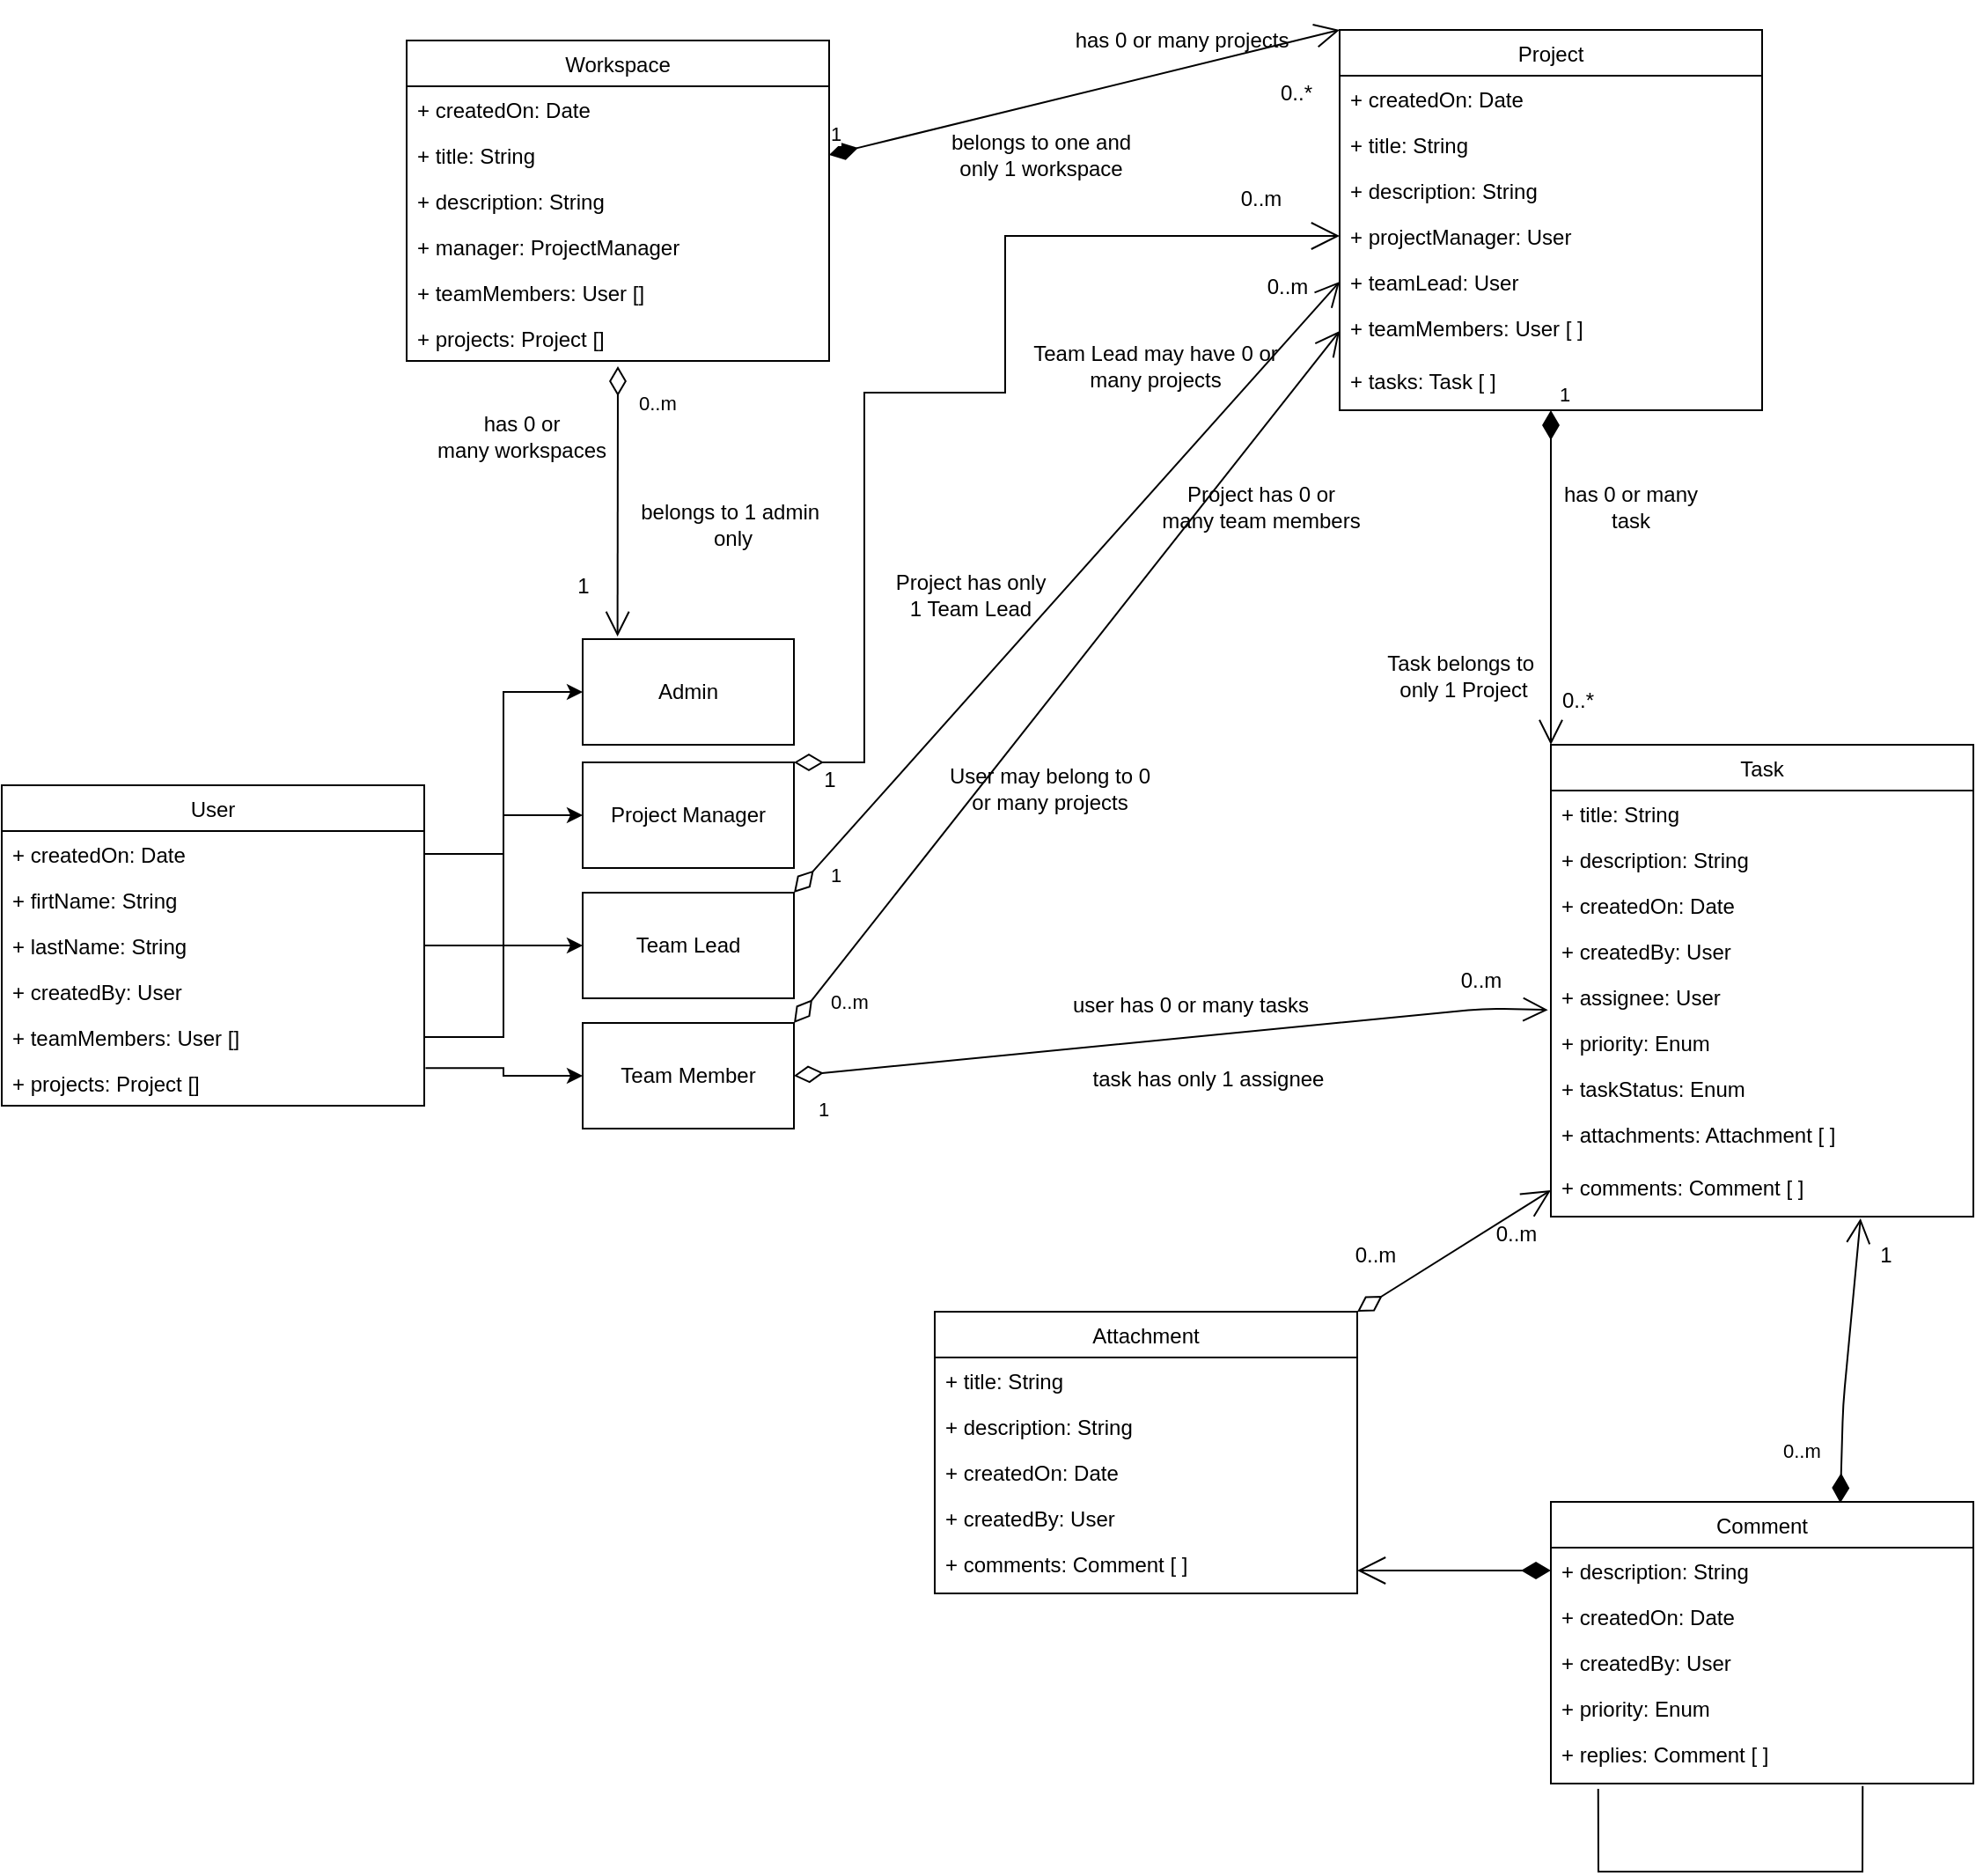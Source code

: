 <mxfile version="13.9.9" type="device"><diagram name="Page-1" id="c4acf3e9-155e-7222-9cf6-157b1a14988f"><mxGraphModel dx="2055" dy="1787" grid="1" gridSize="10" guides="1" tooltips="1" connect="1" arrows="1" fold="1" page="1" pageScale="1" pageWidth="850" pageHeight="1100" background="#ffffff" math="0" shadow="0"><root><mxCell id="0"/><mxCell id="1" parent="0"/><mxCell id="K55S2axV9dBQl9HVLlGH-17" value="Workspace" style="swimlane;fontStyle=0;childLayout=stackLayout;horizontal=1;startSize=26;fillColor=none;horizontalStack=0;resizeParent=1;resizeParentMax=0;resizeLast=0;collapsible=1;marginBottom=0;" parent="1" vertex="1"><mxGeometry x="20" y="-40" width="240" height="182" as="geometry"/></mxCell><mxCell id="K55S2axV9dBQl9HVLlGH-18" value="+ createdOn: Date" style="text;strokeColor=none;fillColor=none;align=left;verticalAlign=top;spacingLeft=4;spacingRight=4;overflow=hidden;rotatable=0;points=[[0,0.5],[1,0.5]];portConstraint=eastwest;" parent="K55S2axV9dBQl9HVLlGH-17" vertex="1"><mxGeometry y="26" width="240" height="26" as="geometry"/></mxCell><mxCell id="K55S2axV9dBQl9HVLlGH-19" value="+ title: String" style="text;strokeColor=none;fillColor=none;align=left;verticalAlign=top;spacingLeft=4;spacingRight=4;overflow=hidden;rotatable=0;points=[[0,0.5],[1,0.5]];portConstraint=eastwest;" parent="K55S2axV9dBQl9HVLlGH-17" vertex="1"><mxGeometry y="52" width="240" height="26" as="geometry"/></mxCell><mxCell id="K55S2axV9dBQl9HVLlGH-20" value="+ description: String" style="text;strokeColor=none;fillColor=none;align=left;verticalAlign=top;spacingLeft=4;spacingRight=4;overflow=hidden;rotatable=0;points=[[0,0.5],[1,0.5]];portConstraint=eastwest;" parent="K55S2axV9dBQl9HVLlGH-17" vertex="1"><mxGeometry y="78" width="240" height="26" as="geometry"/></mxCell><mxCell id="K55S2axV9dBQl9HVLlGH-34" value="+ manager: ProjectManager" style="text;strokeColor=none;fillColor=none;align=left;verticalAlign=top;spacingLeft=4;spacingRight=4;overflow=hidden;rotatable=0;points=[[0,0.5],[1,0.5]];portConstraint=eastwest;" parent="K55S2axV9dBQl9HVLlGH-17" vertex="1"><mxGeometry y="104" width="240" height="26" as="geometry"/></mxCell><mxCell id="K55S2axV9dBQl9HVLlGH-21" value="+ teamMembers: User []" style="text;strokeColor=none;fillColor=none;align=left;verticalAlign=top;spacingLeft=4;spacingRight=4;overflow=hidden;rotatable=0;points=[[0,0.5],[1,0.5]];portConstraint=eastwest;" parent="K55S2axV9dBQl9HVLlGH-17" vertex="1"><mxGeometry y="130" width="240" height="26" as="geometry"/></mxCell><mxCell id="K55S2axV9dBQl9HVLlGH-33" value="+ projects: Project []" style="text;strokeColor=none;fillColor=none;align=left;verticalAlign=top;spacingLeft=4;spacingRight=4;overflow=hidden;rotatable=0;points=[[0,0.5],[1,0.5]];portConstraint=eastwest;" parent="K55S2axV9dBQl9HVLlGH-17" vertex="1"><mxGeometry y="156" width="240" height="26" as="geometry"/></mxCell><mxCell id="K55S2axV9dBQl9HVLlGH-22" value="Project" style="swimlane;fontStyle=0;childLayout=stackLayout;horizontal=1;startSize=26;fillColor=none;horizontalStack=0;resizeParent=1;resizeParentMax=0;resizeLast=0;collapsible=1;marginBottom=0;" parent="1" vertex="1"><mxGeometry x="550" y="-46" width="240" height="216" as="geometry"/></mxCell><mxCell id="K55S2axV9dBQl9HVLlGH-23" value="+ createdOn: Date" style="text;strokeColor=none;fillColor=none;align=left;verticalAlign=top;spacingLeft=4;spacingRight=4;overflow=hidden;rotatable=0;points=[[0,0.5],[1,0.5]];portConstraint=eastwest;" parent="K55S2axV9dBQl9HVLlGH-22" vertex="1"><mxGeometry y="26" width="240" height="26" as="geometry"/></mxCell><mxCell id="K55S2axV9dBQl9HVLlGH-30" value="+ title: String" style="text;strokeColor=none;fillColor=none;align=left;verticalAlign=top;spacingLeft=4;spacingRight=4;overflow=hidden;rotatable=0;points=[[0,0.5],[1,0.5]];portConstraint=eastwest;" parent="K55S2axV9dBQl9HVLlGH-22" vertex="1"><mxGeometry y="52" width="240" height="26" as="geometry"/></mxCell><mxCell id="K55S2axV9dBQl9HVLlGH-36" value="+ description: String" style="text;strokeColor=none;fillColor=none;align=left;verticalAlign=top;spacingLeft=4;spacingRight=4;overflow=hidden;rotatable=0;points=[[0,0.5],[1,0.5]];portConstraint=eastwest;" parent="K55S2axV9dBQl9HVLlGH-22" vertex="1"><mxGeometry y="78" width="240" height="26" as="geometry"/></mxCell><mxCell id="K55S2axV9dBQl9HVLlGH-24" value="+ projectManager: User" style="text;strokeColor=none;fillColor=none;align=left;verticalAlign=top;spacingLeft=4;spacingRight=4;overflow=hidden;rotatable=0;points=[[0,0.5],[1,0.5]];portConstraint=eastwest;" parent="K55S2axV9dBQl9HVLlGH-22" vertex="1"><mxGeometry y="104" width="240" height="26" as="geometry"/></mxCell><mxCell id="K55S2axV9dBQl9HVLlGH-26" value="+ teamLead: User" style="text;strokeColor=none;fillColor=none;align=left;verticalAlign=top;spacingLeft=4;spacingRight=4;overflow=hidden;rotatable=0;points=[[0,0.5],[1,0.5]];portConstraint=eastwest;" parent="K55S2axV9dBQl9HVLlGH-22" vertex="1"><mxGeometry y="130" width="240" height="26" as="geometry"/></mxCell><mxCell id="K55S2axV9dBQl9HVLlGH-28" value="+ teamMembers: User [ ]" style="text;strokeColor=none;fillColor=none;align=left;verticalAlign=top;spacingLeft=4;spacingRight=4;overflow=hidden;rotatable=0;points=[[0,0.5],[1,0.5]];portConstraint=eastwest;" parent="K55S2axV9dBQl9HVLlGH-22" vertex="1"><mxGeometry y="156" width="240" height="30" as="geometry"/></mxCell><mxCell id="K55S2axV9dBQl9HVLlGH-29" value="+ tasks: Task [ ]" style="text;strokeColor=none;fillColor=none;align=left;verticalAlign=top;spacingLeft=4;spacingRight=4;overflow=hidden;rotatable=0;points=[[0,0.5],[1,0.5]];portConstraint=eastwest;" parent="K55S2axV9dBQl9HVLlGH-22" vertex="1"><mxGeometry y="186" width="240" height="30" as="geometry"/></mxCell><mxCell id="K55S2axV9dBQl9HVLlGH-41" value="1" style="endArrow=open;html=1;endSize=12;startArrow=diamondThin;startSize=14;startFill=1;align=left;verticalAlign=bottom;exitX=1;exitY=0.5;exitDx=0;exitDy=0;entryX=0;entryY=0;entryDx=0;entryDy=0;" parent="1" source="K55S2axV9dBQl9HVLlGH-19" target="K55S2axV9dBQl9HVLlGH-22" edge="1"><mxGeometry x="-1" y="3" relative="1" as="geometry"><mxPoint x="270" y="159" as="sourcePoint"/><mxPoint x="540" y="25" as="targetPoint"/></mxGeometry></mxCell><mxCell id="K55S2axV9dBQl9HVLlGH-43" value="0..*" style="text;html=1;align=center;verticalAlign=middle;resizable=0;points=[];autosize=1;" parent="1" vertex="1"><mxGeometry x="510" y="-20" width="30" height="20" as="geometry"/></mxCell><mxCell id="K55S2axV9dBQl9HVLlGH-44" value="has 0 or many projects" style="text;html=1;align=center;verticalAlign=middle;resizable=0;points=[];autosize=1;" parent="1" vertex="1"><mxGeometry x="390" y="-50" width="140" height="20" as="geometry"/></mxCell><mxCell id="K55S2axV9dBQl9HVLlGH-45" value="User" style="swimlane;fontStyle=0;childLayout=stackLayout;horizontal=1;startSize=26;fillColor=none;horizontalStack=0;resizeParent=1;resizeParentMax=0;resizeLast=0;collapsible=1;marginBottom=0;" parent="1" vertex="1"><mxGeometry x="-210" y="383" width="240" height="182" as="geometry"/></mxCell><mxCell id="K55S2axV9dBQl9HVLlGH-46" value="+ createdOn: Date" style="text;strokeColor=none;fillColor=none;align=left;verticalAlign=top;spacingLeft=4;spacingRight=4;overflow=hidden;rotatable=0;points=[[0,0.5],[1,0.5]];portConstraint=eastwest;" parent="K55S2axV9dBQl9HVLlGH-45" vertex="1"><mxGeometry y="26" width="240" height="26" as="geometry"/></mxCell><mxCell id="K55S2axV9dBQl9HVLlGH-47" value="+ firtName: String" style="text;strokeColor=none;fillColor=none;align=left;verticalAlign=top;spacingLeft=4;spacingRight=4;overflow=hidden;rotatable=0;points=[[0,0.5],[1,0.5]];portConstraint=eastwest;" parent="K55S2axV9dBQl9HVLlGH-45" vertex="1"><mxGeometry y="52" width="240" height="26" as="geometry"/></mxCell><mxCell id="K55S2axV9dBQl9HVLlGH-48" value="+ lastName: String" style="text;strokeColor=none;fillColor=none;align=left;verticalAlign=top;spacingLeft=4;spacingRight=4;overflow=hidden;rotatable=0;points=[[0,0.5],[1,0.5]];portConstraint=eastwest;" parent="K55S2axV9dBQl9HVLlGH-45" vertex="1"><mxGeometry y="78" width="240" height="26" as="geometry"/></mxCell><mxCell id="K55S2axV9dBQl9HVLlGH-49" value="+ createdBy: User" style="text;strokeColor=none;fillColor=none;align=left;verticalAlign=top;spacingLeft=4;spacingRight=4;overflow=hidden;rotatable=0;points=[[0,0.5],[1,0.5]];portConstraint=eastwest;" parent="K55S2axV9dBQl9HVLlGH-45" vertex="1"><mxGeometry y="104" width="240" height="26" as="geometry"/></mxCell><mxCell id="K55S2axV9dBQl9HVLlGH-50" value="+ teamMembers: User []" style="text;strokeColor=none;fillColor=none;align=left;verticalAlign=top;spacingLeft=4;spacingRight=4;overflow=hidden;rotatable=0;points=[[0,0.5],[1,0.5]];portConstraint=eastwest;" parent="K55S2axV9dBQl9HVLlGH-45" vertex="1"><mxGeometry y="130" width="240" height="26" as="geometry"/></mxCell><mxCell id="K55S2axV9dBQl9HVLlGH-51" value="+ projects: Project []" style="text;strokeColor=none;fillColor=none;align=left;verticalAlign=top;spacingLeft=4;spacingRight=4;overflow=hidden;rotatable=0;points=[[0,0.5],[1,0.5]];portConstraint=eastwest;" parent="K55S2axV9dBQl9HVLlGH-45" vertex="1"><mxGeometry y="156" width="240" height="26" as="geometry"/></mxCell><mxCell id="K55S2axV9dBQl9HVLlGH-52" value="belongs to one and &lt;br&gt;only 1 workspace" style="text;html=1;align=center;verticalAlign=middle;resizable=0;points=[];autosize=1;" parent="1" vertex="1"><mxGeometry x="320" y="10" width="120" height="30" as="geometry"/></mxCell><mxCell id="K55S2axV9dBQl9HVLlGH-53" value="0..m" style="endArrow=open;html=1;endSize=12;startArrow=diamondThin;startSize=14;startFill=0;align=left;verticalAlign=bottom;entryX=0.165;entryY=-0.025;entryDx=0;entryDy=0;entryPerimeter=0;" parent="1" edge="1" target="cklMBF23DZ4W8TDYlXoo-2"><mxGeometry x="-0.616" y="10" relative="1" as="geometry"><mxPoint x="140" y="145" as="sourcePoint"/><mxPoint x="110" y="280" as="targetPoint"/><mxPoint as="offset"/></mxGeometry></mxCell><mxCell id="K55S2axV9dBQl9HVLlGH-54" style="edgeStyle=none;rounded=0;orthogonalLoop=1;jettySize=auto;html=1;exitX=0.75;exitY=0;exitDx=0;exitDy=0;startSize=26;" parent="1" source="K55S2axV9dBQl9HVLlGH-45" target="K55S2axV9dBQl9HVLlGH-45" edge="1"><mxGeometry relative="1" as="geometry"/></mxCell><mxCell id="K55S2axV9dBQl9HVLlGH-55" value="has 0 or &lt;br&gt;many workspaces" style="text;html=1;align=center;verticalAlign=middle;resizable=0;points=[];autosize=1;" parent="1" vertex="1"><mxGeometry x="30" y="170" width="110" height="30" as="geometry"/></mxCell><mxCell id="K55S2axV9dBQl9HVLlGH-57" value="belongs to 1 admin&amp;nbsp;&lt;br&gt;only" style="text;html=1;align=center;verticalAlign=middle;resizable=0;points=[];autosize=1;" parent="1" vertex="1"><mxGeometry x="145" y="220" width="120" height="30" as="geometry"/></mxCell><mxCell id="K55S2axV9dBQl9HVLlGH-71" value="0..m" style="endArrow=open;html=1;endSize=12;startArrow=diamondThin;startSize=14;startFill=0;align=left;verticalAlign=bottom;entryX=0;entryY=0.5;entryDx=0;entryDy=0;exitX=1;exitY=0;exitDx=0;exitDy=0;" parent="1" source="937f4_zgCBCIxlXmO917-8" target="K55S2axV9dBQl9HVLlGH-28" edge="1"><mxGeometry x="-0.943" y="-13" relative="1" as="geometry"><mxPoint x="280" y="440" as="sourcePoint"/><mxPoint x="630" y="509" as="targetPoint"/><mxPoint as="offset"/></mxGeometry></mxCell><mxCell id="K55S2axV9dBQl9HVLlGH-72" value="Project has 0 or&lt;br&gt;many team members" style="text;html=1;align=center;verticalAlign=middle;resizable=0;points=[];autosize=1;" parent="1" vertex="1"><mxGeometry x="440" y="210" width="130" height="30" as="geometry"/></mxCell><mxCell id="K55S2axV9dBQl9HVLlGH-84" value="Task" style="swimlane;fontStyle=0;childLayout=stackLayout;horizontal=1;startSize=26;fillColor=none;horizontalStack=0;resizeParent=1;resizeParentMax=0;resizeLast=0;collapsible=1;marginBottom=0;" parent="1" vertex="1"><mxGeometry x="670" y="360" width="240" height="268" as="geometry"/></mxCell><mxCell id="K55S2axV9dBQl9HVLlGH-86" value="+ title: String" style="text;strokeColor=none;fillColor=none;align=left;verticalAlign=top;spacingLeft=4;spacingRight=4;overflow=hidden;rotatable=0;points=[[0,0.5],[1,0.5]];portConstraint=eastwest;" parent="K55S2axV9dBQl9HVLlGH-84" vertex="1"><mxGeometry y="26" width="240" height="26" as="geometry"/></mxCell><mxCell id="K55S2axV9dBQl9HVLlGH-87" value="+ description: String" style="text;strokeColor=none;fillColor=none;align=left;verticalAlign=top;spacingLeft=4;spacingRight=4;overflow=hidden;rotatable=0;points=[[0,0.5],[1,0.5]];portConstraint=eastwest;" parent="K55S2axV9dBQl9HVLlGH-84" vertex="1"><mxGeometry y="52" width="240" height="26" as="geometry"/></mxCell><mxCell id="K55S2axV9dBQl9HVLlGH-85" value="+ createdOn: Date" style="text;strokeColor=none;fillColor=none;align=left;verticalAlign=top;spacingLeft=4;spacingRight=4;overflow=hidden;rotatable=0;points=[[0,0.5],[1,0.5]];portConstraint=eastwest;" parent="K55S2axV9dBQl9HVLlGH-84" vertex="1"><mxGeometry y="78" width="240" height="26" as="geometry"/></mxCell><mxCell id="K55S2axV9dBQl9HVLlGH-88" value="+ createdBy: User" style="text;strokeColor=none;fillColor=none;align=left;verticalAlign=top;spacingLeft=4;spacingRight=4;overflow=hidden;rotatable=0;points=[[0,0.5],[1,0.5]];portConstraint=eastwest;" parent="K55S2axV9dBQl9HVLlGH-84" vertex="1"><mxGeometry y="104" width="240" height="26" as="geometry"/></mxCell><mxCell id="K55S2axV9dBQl9HVLlGH-89" value="+ assignee: User" style="text;strokeColor=none;fillColor=none;align=left;verticalAlign=top;spacingLeft=4;spacingRight=4;overflow=hidden;rotatable=0;points=[[0,0.5],[1,0.5]];portConstraint=eastwest;" parent="K55S2axV9dBQl9HVLlGH-84" vertex="1"><mxGeometry y="130" width="240" height="26" as="geometry"/></mxCell><mxCell id="K55S2axV9dBQl9HVLlGH-92" value="+ priority: Enum" style="text;strokeColor=none;fillColor=none;align=left;verticalAlign=top;spacingLeft=4;spacingRight=4;overflow=hidden;rotatable=0;points=[[0,0.5],[1,0.5]];portConstraint=eastwest;" parent="K55S2axV9dBQl9HVLlGH-84" vertex="1"><mxGeometry y="156" width="240" height="26" as="geometry"/></mxCell><mxCell id="K55S2axV9dBQl9HVLlGH-93" value="+ taskStatus: Enum" style="text;strokeColor=none;fillColor=none;align=left;verticalAlign=top;spacingLeft=4;spacingRight=4;overflow=hidden;rotatable=0;points=[[0,0.5],[1,0.5]];portConstraint=eastwest;" parent="K55S2axV9dBQl9HVLlGH-84" vertex="1"><mxGeometry y="182" width="240" height="26" as="geometry"/></mxCell><mxCell id="K55S2axV9dBQl9HVLlGH-91" value="+ attachments: Attachment [ ]" style="text;strokeColor=none;fillColor=none;align=left;verticalAlign=top;spacingLeft=4;spacingRight=4;overflow=hidden;rotatable=0;points=[[0,0.5],[1,0.5]];portConstraint=eastwest;" parent="K55S2axV9dBQl9HVLlGH-84" vertex="1"><mxGeometry y="208" width="240" height="30" as="geometry"/></mxCell><mxCell id="K55S2axV9dBQl9HVLlGH-102" value="+ comments: Comment [ ]" style="text;strokeColor=none;fillColor=none;align=left;verticalAlign=top;spacingLeft=4;spacingRight=4;overflow=hidden;rotatable=0;points=[[0,0.5],[1,0.5]];portConstraint=eastwest;" parent="K55S2axV9dBQl9HVLlGH-84" vertex="1"><mxGeometry y="238" width="240" height="30" as="geometry"/></mxCell><mxCell id="K55S2axV9dBQl9HVLlGH-94" value="1" style="endArrow=open;html=1;endSize=12;startArrow=diamondThin;startSize=14;startFill=0;align=left;verticalAlign=bottom;entryX=-0.007;entryY=0.792;entryDx=0;entryDy=0;entryPerimeter=0;exitX=1;exitY=0.5;exitDx=0;exitDy=0;" parent="1" source="937f4_zgCBCIxlXmO917-8" target="K55S2axV9dBQl9HVLlGH-89" edge="1"><mxGeometry x="-0.959" y="-29" relative="1" as="geometry"><mxPoint x="290" y="511" as="sourcePoint"/><mxPoint x="632.88" y="320.0" as="targetPoint"/><mxPoint as="offset"/><Array as="points"><mxPoint x="633" y="509.81"/></Array></mxGeometry></mxCell><mxCell id="K55S2axV9dBQl9HVLlGH-95" value="task has only 1 assignee" style="text;html=1;align=center;verticalAlign=middle;resizable=0;points=[];autosize=1;" parent="1" vertex="1"><mxGeometry x="400" y="540" width="150" height="20" as="geometry"/></mxCell><mxCell id="K55S2axV9dBQl9HVLlGH-96" value="0..m" style="text;html=1;align=center;verticalAlign=middle;resizable=0;points=[];autosize=1;" parent="1" vertex="1"><mxGeometry x="610" y="484" width="40" height="20" as="geometry"/></mxCell><mxCell id="K55S2axV9dBQl9HVLlGH-97" value="user has 0 or many tasks" style="text;html=1;align=center;verticalAlign=middle;resizable=0;points=[];autosize=1;" parent="1" vertex="1"><mxGeometry x="390" y="498" width="150" height="20" as="geometry"/></mxCell><mxCell id="K55S2axV9dBQl9HVLlGH-98" value="1" style="endArrow=open;html=1;endSize=12;startArrow=diamondThin;startSize=14;startFill=1;align=left;verticalAlign=bottom;entryX=0;entryY=0;entryDx=0;entryDy=0;" parent="1" source="K55S2axV9dBQl9HVLlGH-29" target="K55S2axV9dBQl9HVLlGH-84" edge="1"><mxGeometry x="-1" y="3" relative="1" as="geometry"><mxPoint x="810" y="294" as="sourcePoint"/><mxPoint x="1080" y="294" as="targetPoint"/></mxGeometry></mxCell><mxCell id="K55S2axV9dBQl9HVLlGH-99" value="has 0 or many&lt;br&gt;task" style="text;html=1;align=center;verticalAlign=middle;resizable=0;points=[];autosize=1;" parent="1" vertex="1"><mxGeometry x="670" y="210" width="90" height="30" as="geometry"/></mxCell><mxCell id="K55S2axV9dBQl9HVLlGH-100" value="0..*" style="text;html=1;align=center;verticalAlign=middle;resizable=0;points=[];autosize=1;" parent="1" vertex="1"><mxGeometry x="670" y="325" width="30" height="20" as="geometry"/></mxCell><mxCell id="K55S2axV9dBQl9HVLlGH-101" value="Task belongs to&amp;nbsp;&lt;br&gt;only 1 Project" style="text;html=1;align=center;verticalAlign=middle;resizable=0;points=[];autosize=1;" parent="1" vertex="1"><mxGeometry x="570" y="306" width="100" height="30" as="geometry"/></mxCell><mxCell id="K55S2axV9dBQl9HVLlGH-103" value="User may belong to 0&lt;br&gt;or many projects" style="text;html=1;align=center;verticalAlign=middle;resizable=0;points=[];autosize=1;" parent="1" vertex="1"><mxGeometry x="320" y="370" width="130" height="30" as="geometry"/></mxCell><mxCell id="K55S2axV9dBQl9HVLlGH-104" value="Attachment" style="swimlane;fontStyle=0;childLayout=stackLayout;horizontal=1;startSize=26;fillColor=none;horizontalStack=0;resizeParent=1;resizeParentMax=0;resizeLast=0;collapsible=1;marginBottom=0;" parent="1" vertex="1"><mxGeometry x="320" y="682" width="240" height="160" as="geometry"/></mxCell><mxCell id="K55S2axV9dBQl9HVLlGH-105" value="+ title: String" style="text;strokeColor=none;fillColor=none;align=left;verticalAlign=top;spacingLeft=4;spacingRight=4;overflow=hidden;rotatable=0;points=[[0,0.5],[1,0.5]];portConstraint=eastwest;" parent="K55S2axV9dBQl9HVLlGH-104" vertex="1"><mxGeometry y="26" width="240" height="26" as="geometry"/></mxCell><mxCell id="K55S2axV9dBQl9HVLlGH-106" value="+ description: String" style="text;strokeColor=none;fillColor=none;align=left;verticalAlign=top;spacingLeft=4;spacingRight=4;overflow=hidden;rotatable=0;points=[[0,0.5],[1,0.5]];portConstraint=eastwest;" parent="K55S2axV9dBQl9HVLlGH-104" vertex="1"><mxGeometry y="52" width="240" height="26" as="geometry"/></mxCell><mxCell id="K55S2axV9dBQl9HVLlGH-107" value="+ createdOn: Date" style="text;strokeColor=none;fillColor=none;align=left;verticalAlign=top;spacingLeft=4;spacingRight=4;overflow=hidden;rotatable=0;points=[[0,0.5],[1,0.5]];portConstraint=eastwest;" parent="K55S2axV9dBQl9HVLlGH-104" vertex="1"><mxGeometry y="78" width="240" height="26" as="geometry"/></mxCell><mxCell id="K55S2axV9dBQl9HVLlGH-108" value="+ createdBy: User" style="text;strokeColor=none;fillColor=none;align=left;verticalAlign=top;spacingLeft=4;spacingRight=4;overflow=hidden;rotatable=0;points=[[0,0.5],[1,0.5]];portConstraint=eastwest;" parent="K55S2axV9dBQl9HVLlGH-104" vertex="1"><mxGeometry y="104" width="240" height="26" as="geometry"/></mxCell><mxCell id="K55S2axV9dBQl9HVLlGH-113" value="+ comments: Comment [ ]" style="text;strokeColor=none;fillColor=none;align=left;verticalAlign=top;spacingLeft=4;spacingRight=4;overflow=hidden;rotatable=0;points=[[0,0.5],[1,0.5]];portConstraint=eastwest;" parent="K55S2axV9dBQl9HVLlGH-104" vertex="1"><mxGeometry y="130" width="240" height="30" as="geometry"/></mxCell><mxCell id="K55S2axV9dBQl9HVLlGH-114" value="Comment" style="swimlane;fontStyle=0;childLayout=stackLayout;horizontal=1;startSize=26;fillColor=none;horizontalStack=0;resizeParent=1;resizeParentMax=0;resizeLast=0;collapsible=1;marginBottom=0;" parent="1" vertex="1"><mxGeometry x="670" y="790" width="240" height="160" as="geometry"/></mxCell><mxCell id="K55S2axV9dBQl9HVLlGH-116" value="+ description: String" style="text;strokeColor=none;fillColor=none;align=left;verticalAlign=top;spacingLeft=4;spacingRight=4;overflow=hidden;rotatable=0;points=[[0,0.5],[1,0.5]];portConstraint=eastwest;" parent="K55S2axV9dBQl9HVLlGH-114" vertex="1"><mxGeometry y="26" width="240" height="26" as="geometry"/></mxCell><mxCell id="K55S2axV9dBQl9HVLlGH-117" value="+ createdOn: Date" style="text;strokeColor=none;fillColor=none;align=left;verticalAlign=top;spacingLeft=4;spacingRight=4;overflow=hidden;rotatable=0;points=[[0,0.5],[1,0.5]];portConstraint=eastwest;" parent="K55S2axV9dBQl9HVLlGH-114" vertex="1"><mxGeometry y="52" width="240" height="26" as="geometry"/></mxCell><mxCell id="K55S2axV9dBQl9HVLlGH-118" value="+ createdBy: User" style="text;strokeColor=none;fillColor=none;align=left;verticalAlign=top;spacingLeft=4;spacingRight=4;overflow=hidden;rotatable=0;points=[[0,0.5],[1,0.5]];portConstraint=eastwest;" parent="K55S2axV9dBQl9HVLlGH-114" vertex="1"><mxGeometry y="78" width="240" height="26" as="geometry"/></mxCell><mxCell id="K55S2axV9dBQl9HVLlGH-120" value="+ priority: Enum" style="text;strokeColor=none;fillColor=none;align=left;verticalAlign=top;spacingLeft=4;spacingRight=4;overflow=hidden;rotatable=0;points=[[0,0.5],[1,0.5]];portConstraint=eastwest;" parent="K55S2axV9dBQl9HVLlGH-114" vertex="1"><mxGeometry y="104" width="240" height="26" as="geometry"/></mxCell><mxCell id="K55S2axV9dBQl9HVLlGH-122" value="+ replies: Comment [ ]" style="text;strokeColor=none;fillColor=none;align=left;verticalAlign=top;spacingLeft=4;spacingRight=4;overflow=hidden;rotatable=0;points=[[0,0.5],[1,0.5]];portConstraint=eastwest;" parent="K55S2axV9dBQl9HVLlGH-114" vertex="1"><mxGeometry y="130" width="240" height="30" as="geometry"/></mxCell><mxCell id="K55S2axV9dBQl9HVLlGH-129" style="edgeStyle=none;rounded=0;orthogonalLoop=1;jettySize=auto;html=1;exitX=0.112;exitY=1.1;exitDx=0;exitDy=0;entryX=0.738;entryY=1.047;entryDx=0;entryDy=0;entryPerimeter=0;startArrow=none;startFill=0;endArrow=none;endFill=0;exitPerimeter=0;" parent="K55S2axV9dBQl9HVLlGH-114" source="K55S2axV9dBQl9HVLlGH-122" target="K55S2axV9dBQl9HVLlGH-122" edge="1"><mxGeometry relative="1" as="geometry"><Array as="points"><mxPoint x="27" y="210"/><mxPoint x="177" y="210"/></Array></mxGeometry></mxCell><mxCell id="K55S2axV9dBQl9HVLlGH-124" value="0..m" style="endArrow=open;html=1;endSize=12;startArrow=diamondThin;startSize=14;startFill=1;align=left;verticalAlign=bottom;entryX=0.733;entryY=1.033;entryDx=0;entryDy=0;exitX=0.685;exitY=0.004;exitDx=0;exitDy=0;entryPerimeter=0;exitPerimeter=0;" parent="1" source="K55S2axV9dBQl9HVLlGH-114" target="K55S2axV9dBQl9HVLlGH-102" edge="1"><mxGeometry x="-0.757" y="35" relative="1" as="geometry"><mxPoint x="970" y="600" as="sourcePoint"/><mxPoint x="970" y="702" as="targetPoint"/><Array as="points"><mxPoint x="836" y="735"/></Array><mxPoint as="offset"/></mxGeometry></mxCell><mxCell id="K55S2axV9dBQl9HVLlGH-127" value="1" style="text;html=1;align=center;verticalAlign=middle;resizable=0;points=[];autosize=1;" parent="1" vertex="1"><mxGeometry x="850" y="640" width="20" height="20" as="geometry"/></mxCell><mxCell id="K55S2axV9dBQl9HVLlGH-130" style="edgeStyle=none;rounded=0;orthogonalLoop=1;jettySize=auto;html=1;exitX=0;exitY=0.5;exitDx=0;exitDy=0;startArrow=open;startFill=0;endArrow=diamondThin;endFill=0;entryX=1;entryY=0;entryDx=0;entryDy=0;strokeWidth=1;targetPerimeterSpacing=6;sourcePerimeterSpacing=6;endSize=14;startSize=14;" parent="1" source="K55S2axV9dBQl9HVLlGH-102" target="K55S2axV9dBQl9HVLlGH-104" edge="1"><mxGeometry relative="1" as="geometry"><mxPoint x="570" y="680" as="targetPoint"/></mxGeometry></mxCell><mxCell id="K55S2axV9dBQl9HVLlGH-131" style="edgeStyle=none;rounded=0;orthogonalLoop=1;jettySize=auto;html=1;entryX=0;entryY=0.5;entryDx=0;entryDy=0;startArrow=open;startFill=0;startSize=14;sourcePerimeterSpacing=6;endArrow=diamondThin;endFill=1;endSize=14;targetPerimeterSpacing=6;strokeWidth=1;exitX=1;exitY=0.654;exitDx=0;exitDy=0;exitPerimeter=0;" parent="1" target="K55S2axV9dBQl9HVLlGH-116" edge="1"><mxGeometry relative="1" as="geometry"><mxPoint x="560" y="829.004" as="sourcePoint"/></mxGeometry></mxCell><mxCell id="K55S2axV9dBQl9HVLlGH-132" value="0..m" style="text;html=1;align=center;verticalAlign=middle;resizable=0;points=[];autosize=1;" parent="1" vertex="1"><mxGeometry x="630" y="628" width="40" height="20" as="geometry"/></mxCell><mxCell id="K55S2axV9dBQl9HVLlGH-133" value="0..m" style="text;html=1;align=center;verticalAlign=middle;resizable=0;points=[];autosize=1;" parent="1" vertex="1"><mxGeometry x="550" y="640" width="40" height="20" as="geometry"/></mxCell><mxCell id="937f4_zgCBCIxlXmO917-8" value="Team Member" style="rounded=0;whiteSpace=wrap;html=1;" parent="1" vertex="1"><mxGeometry x="120" y="518" width="120" height="60" as="geometry"/></mxCell><mxCell id="937f4_zgCBCIxlXmO917-9" value="Team Lead" style="rounded=0;whiteSpace=wrap;html=1;" parent="1" vertex="1"><mxGeometry x="120" y="444" width="120" height="60" as="geometry"/></mxCell><mxCell id="937f4_zgCBCIxlXmO917-10" value="Project Manager" style="rounded=0;whiteSpace=wrap;html=1;" parent="1" vertex="1"><mxGeometry x="120" y="370" width="120" height="60" as="geometry"/></mxCell><mxCell id="SdKX9xctofL5-6rclWsS-2" value="1" style="endArrow=open;html=1;endSize=12;startArrow=diamondThin;startSize=14;startFill=0;align=left;verticalAlign=bottom;entryX=0;entryY=0.5;entryDx=0;entryDy=0;exitX=1;exitY=0;exitDx=0;exitDy=0;" parent="1" source="937f4_zgCBCIxlXmO917-9" target="K55S2axV9dBQl9HVLlGH-26" edge="1"><mxGeometry x="-0.943" y="-13" relative="1" as="geometry"><mxPoint x="150" y="455.81" as="sourcePoint"/><mxPoint x="552.88" y="110.0" as="targetPoint"/><mxPoint as="offset"/></mxGeometry></mxCell><mxCell id="SdKX9xctofL5-6rclWsS-3" value="Project has only&lt;br&gt;1 Team Lead" style="text;html=1;align=center;verticalAlign=middle;resizable=0;points=[];autosize=1;" parent="1" vertex="1"><mxGeometry x="290" y="260" width="100" height="30" as="geometry"/></mxCell><mxCell id="SdKX9xctofL5-6rclWsS-4" value="Team Lead may have 0 or&lt;br&gt;many projects" style="text;html=1;align=center;verticalAlign=middle;resizable=0;points=[];autosize=1;" parent="1" vertex="1"><mxGeometry x="370" y="130" width="150" height="30" as="geometry"/></mxCell><mxCell id="SdKX9xctofL5-6rclWsS-6" value="0..m" style="text;html=1;align=center;verticalAlign=middle;resizable=0;points=[];autosize=1;" parent="1" vertex="1"><mxGeometry x="500" y="90" width="40" height="20" as="geometry"/></mxCell><mxCell id="SdKX9xctofL5-6rclWsS-7" style="edgeStyle=orthogonalEdgeStyle;rounded=0;orthogonalLoop=1;jettySize=auto;html=1;exitX=0;exitY=0.5;exitDx=0;exitDy=0;entryX=1;entryY=0;entryDx=0;entryDy=0;endArrow=diamondThin;endFill=0;endSize=14;startSize=14;startArrow=open;startFill=0;" parent="1" source="K55S2axV9dBQl9HVLlGH-24" target="937f4_zgCBCIxlXmO917-10" edge="1"><mxGeometry relative="1" as="geometry"><Array as="points"><mxPoint x="360" y="71"/><mxPoint x="360" y="160"/><mxPoint x="280" y="160"/><mxPoint x="280" y="370"/></Array></mxGeometry></mxCell><mxCell id="SdKX9xctofL5-6rclWsS-9" value="1" style="text;html=1;align=center;verticalAlign=middle;resizable=0;points=[];autosize=1;" parent="1" vertex="1"><mxGeometry x="250" y="370" width="20" height="20" as="geometry"/></mxCell><mxCell id="cklMBF23DZ4W8TDYlXoo-1" value="0..m" style="text;html=1;align=center;verticalAlign=middle;resizable=0;points=[];autosize=1;" vertex="1" parent="1"><mxGeometry x="485" y="40" width="40" height="20" as="geometry"/></mxCell><mxCell id="cklMBF23DZ4W8TDYlXoo-2" value="Admin" style="rounded=0;whiteSpace=wrap;html=1;" vertex="1" parent="1"><mxGeometry x="120" y="300" width="120" height="60" as="geometry"/></mxCell><mxCell id="cklMBF23DZ4W8TDYlXoo-3" value="1" style="text;html=1;align=center;verticalAlign=middle;resizable=0;points=[];autosize=1;" vertex="1" parent="1"><mxGeometry x="110" y="260" width="20" height="20" as="geometry"/></mxCell><mxCell id="cklMBF23DZ4W8TDYlXoo-4" style="edgeStyle=orthogonalEdgeStyle;rounded=0;orthogonalLoop=1;jettySize=auto;html=1;exitX=1;exitY=0.5;exitDx=0;exitDy=0;entryX=0;entryY=0.5;entryDx=0;entryDy=0;" edge="1" parent="1" source="K55S2axV9dBQl9HVLlGH-46" target="cklMBF23DZ4W8TDYlXoo-2"><mxGeometry relative="1" as="geometry"/></mxCell><mxCell id="cklMBF23DZ4W8TDYlXoo-6" style="edgeStyle=orthogonalEdgeStyle;rounded=0;orthogonalLoop=1;jettySize=auto;html=1;exitX=1;exitY=0.5;exitDx=0;exitDy=0;entryX=0;entryY=0.5;entryDx=0;entryDy=0;" edge="1" parent="1" source="K55S2axV9dBQl9HVLlGH-48" target="937f4_zgCBCIxlXmO917-10"><mxGeometry relative="1" as="geometry"/></mxCell><mxCell id="cklMBF23DZ4W8TDYlXoo-7" style="edgeStyle=orthogonalEdgeStyle;rounded=0;orthogonalLoop=1;jettySize=auto;html=1;exitX=1;exitY=0.5;exitDx=0;exitDy=0;entryX=0;entryY=0.5;entryDx=0;entryDy=0;" edge="1" parent="1" source="K55S2axV9dBQl9HVLlGH-50" target="937f4_zgCBCIxlXmO917-9"><mxGeometry relative="1" as="geometry"/></mxCell><mxCell id="cklMBF23DZ4W8TDYlXoo-9" style="edgeStyle=orthogonalEdgeStyle;rounded=0;orthogonalLoop=1;jettySize=auto;html=1;entryX=0;entryY=0.5;entryDx=0;entryDy=0;exitX=1.003;exitY=0.176;exitDx=0;exitDy=0;exitPerimeter=0;" edge="1" parent="1" source="K55S2axV9dBQl9HVLlGH-51" target="937f4_zgCBCIxlXmO917-8"><mxGeometry relative="1" as="geometry"><mxPoint x="75" y="530" as="sourcePoint"/></mxGeometry></mxCell></root></mxGraphModel></diagram></mxfile>